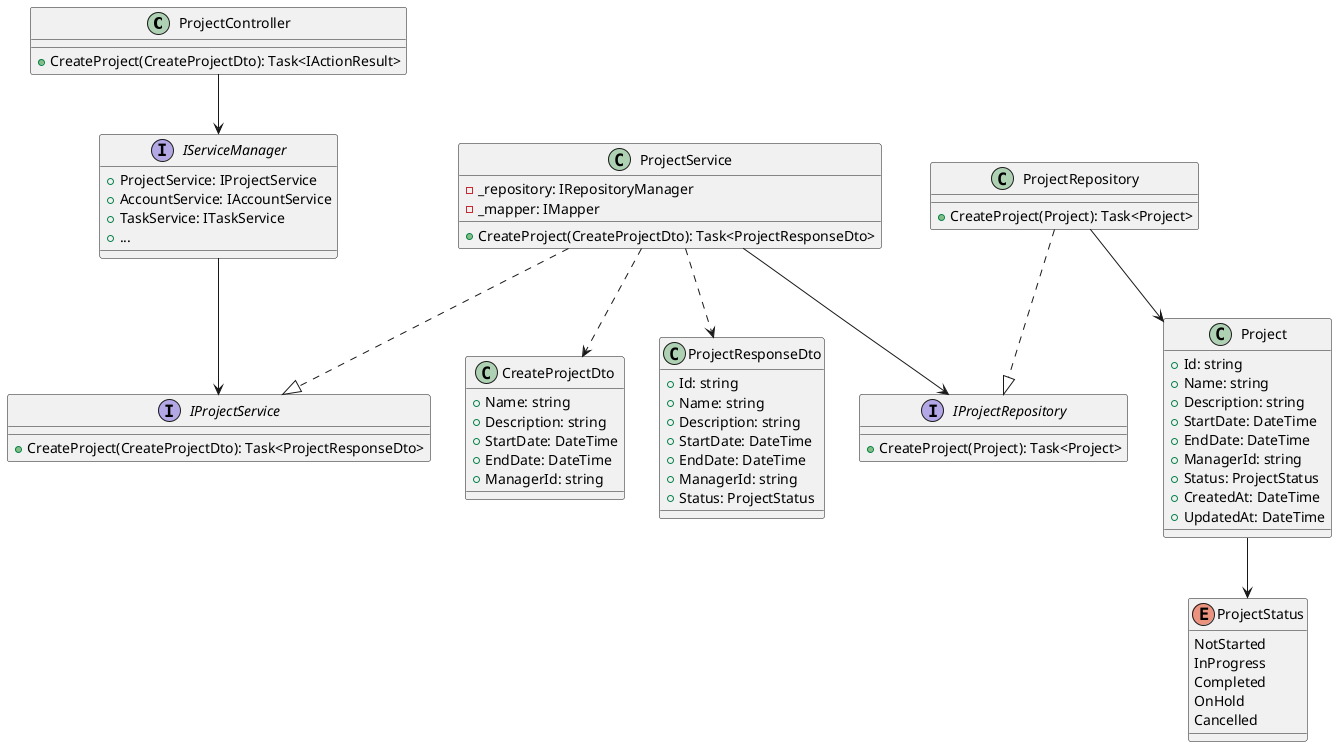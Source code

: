 @startuml
class ProjectController {
  +CreateProject(CreateProjectDto): Task<IActionResult>
}

class CreateProjectDto {
  +Name: string
  +Description: string
  +StartDate: DateTime
  +EndDate: DateTime
  +ManagerId: string
}

interface IServiceManager {
  +ProjectService: IProjectService
  +AccountService: IAccountService
  +TaskService: ITaskService
  +...
}

interface IProjectService {
  +CreateProject(CreateProjectDto): Task<ProjectResponseDto>
}

class ProjectService {
  -_repository: IRepositoryManager
  -_mapper: IMapper
  +CreateProject(CreateProjectDto): Task<ProjectResponseDto>
}

interface IProjectRepository {
  +CreateProject(Project): Task<Project>
}

class ProjectRepository {
  +CreateProject(Project): Task<Project>
}

class Project {
  +Id: string
  +Name: string
  +Description: string
  +StartDate: DateTime
  +EndDate: DateTime
  +ManagerId: string
  +Status: ProjectStatus
  +CreatedAt: DateTime
  +UpdatedAt: DateTime
}

enum ProjectStatus {
  NotStarted
  InProgress
  Completed
  OnHold
  Cancelled
}

class ProjectResponseDto {
  +Id: string
  +Name: string
  +Description: string
  +StartDate: DateTime
  +EndDate: DateTime
  +ManagerId: string
  +Status: ProjectStatus
}

ProjectController --> IServiceManager
IServiceManager --> IProjectService
ProjectService ..|> IProjectService
ProjectService --> IProjectRepository
ProjectRepository ..|> IProjectRepository
ProjectRepository --> Project
Project --> ProjectStatus
ProjectService ..> CreateProjectDto
ProjectService ..> ProjectResponseDto

@enduml